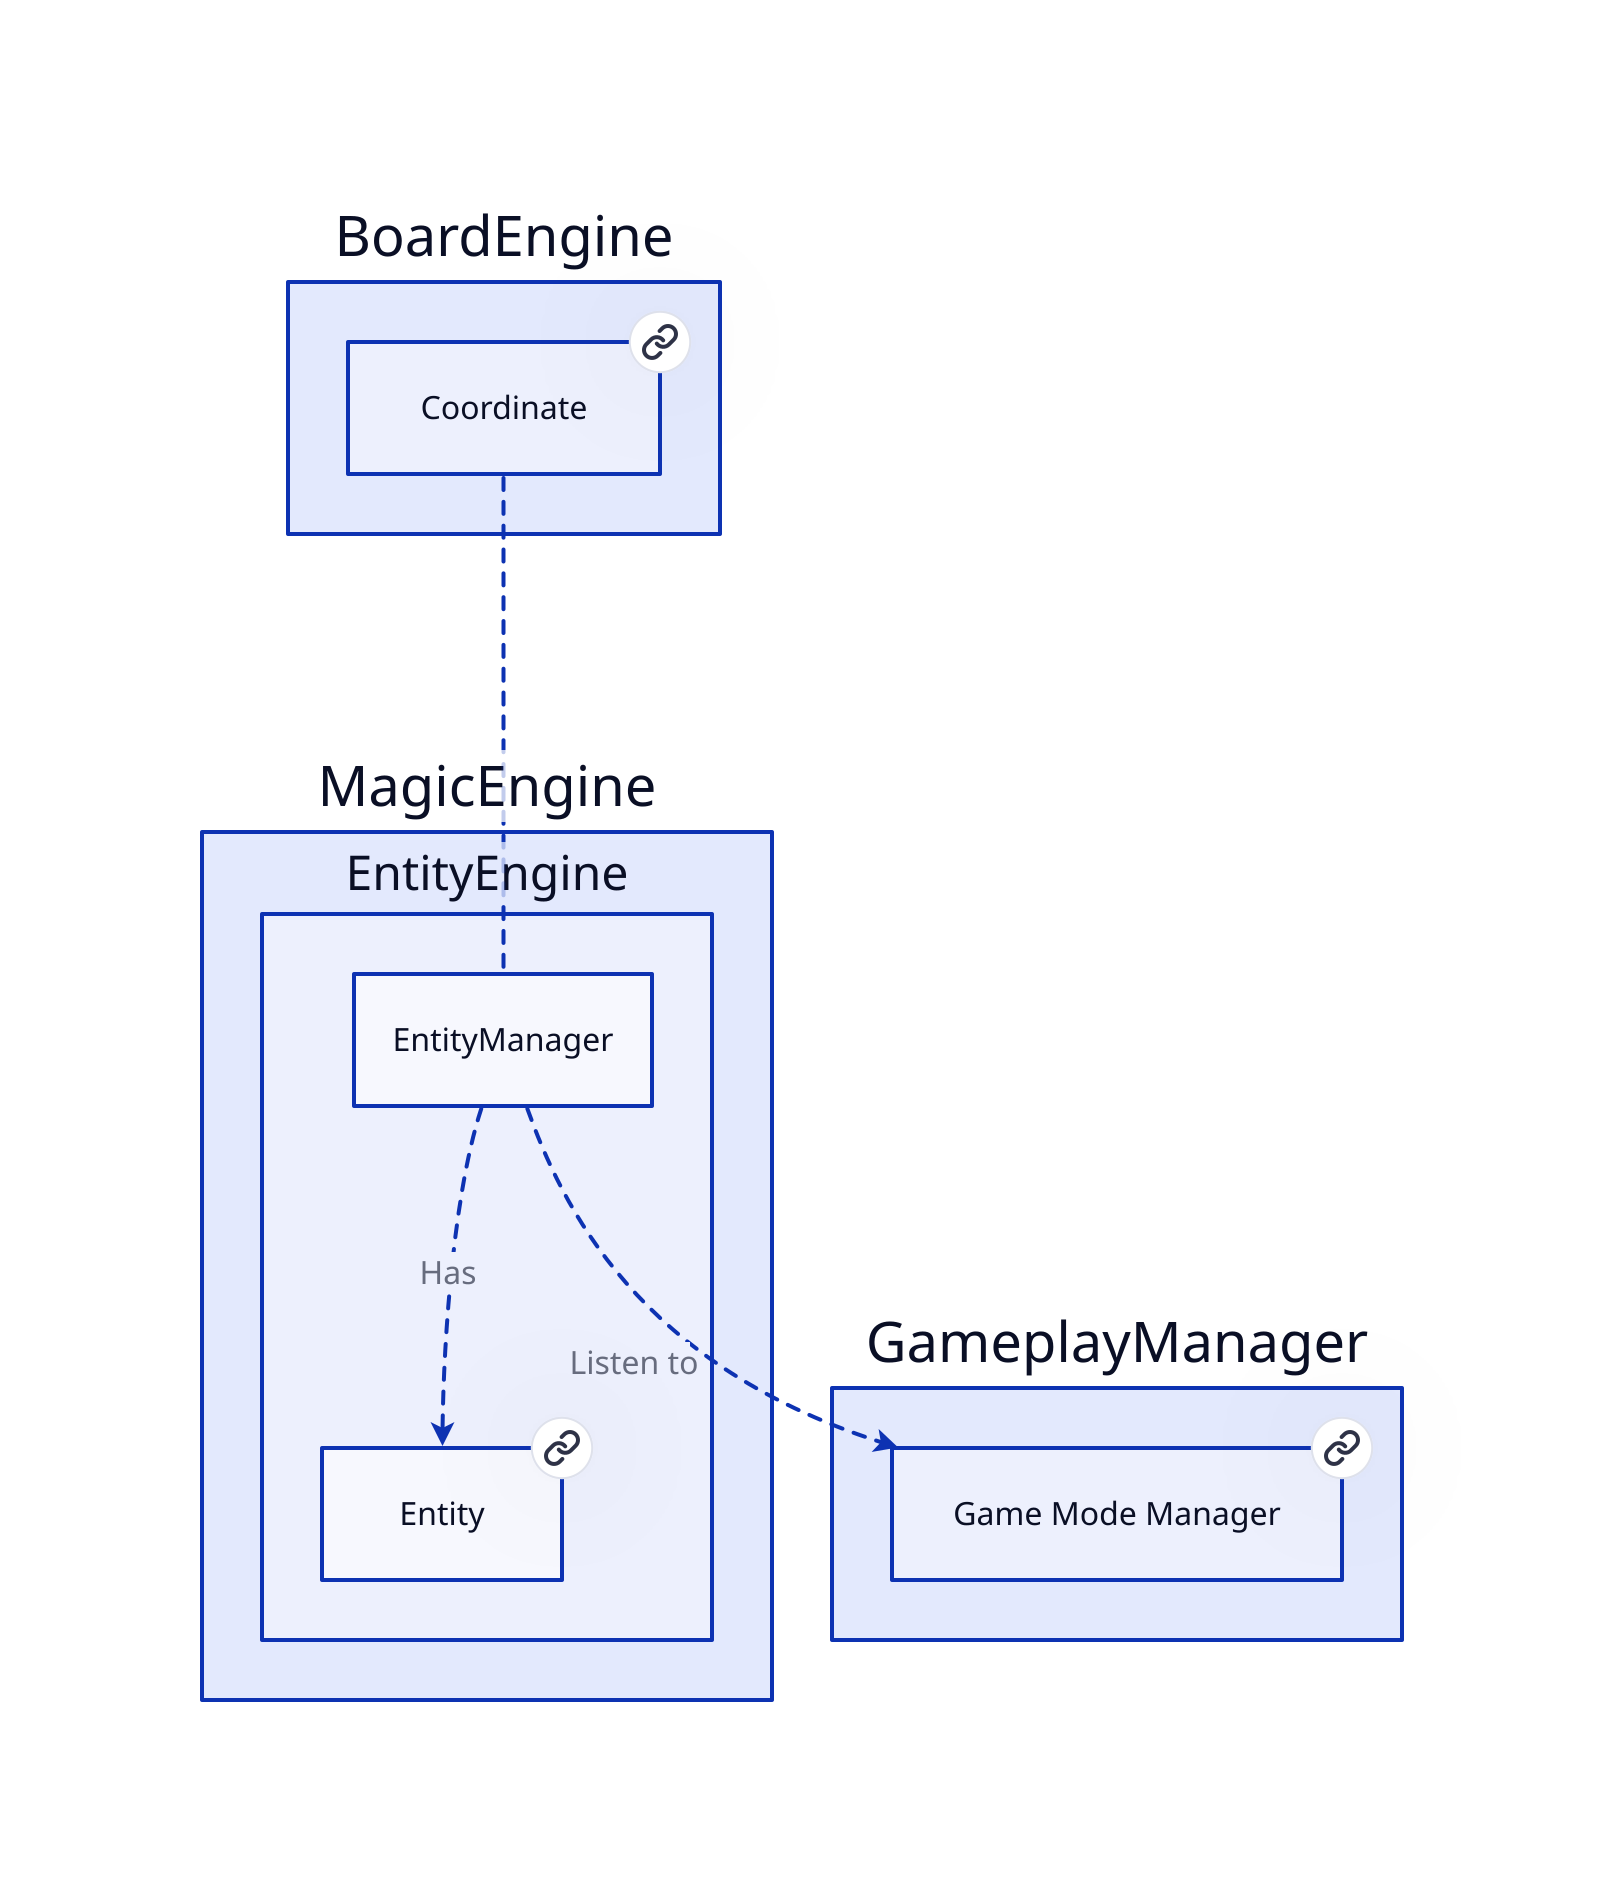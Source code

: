 # Nodes :
BoardEngine: {
    Coordinate: Coordinate {
       link: Coordinate
    }
}
GameplayManager: {
    GameModeManager: Game Mode Manager {
       link: GameModeManager
    }
}
MagicEngine: {
    EntityEngine: {
        Entity: Entity {
           link: Entity
        }
    }
}

# Links :
BoardEngine.Coordinate -- MagicEngine.EntityEngine.EntityManager: {style.stroke-dash: 3}
MagicEngine.EntityEngine.EntityManager -> GameplayManager.GameModeManager: Listen to {style.stroke-dash: 3
source-arrowhead: {}
target-arrowhead: {shape: arrow}
}
MagicEngine.EntityEngine.EntityManager -> MagicEngine.EntityEngine.Entity: Has {style.stroke-dash: 3
source-arrowhead: {}
target-arrowhead: {shape: arrow}
}
